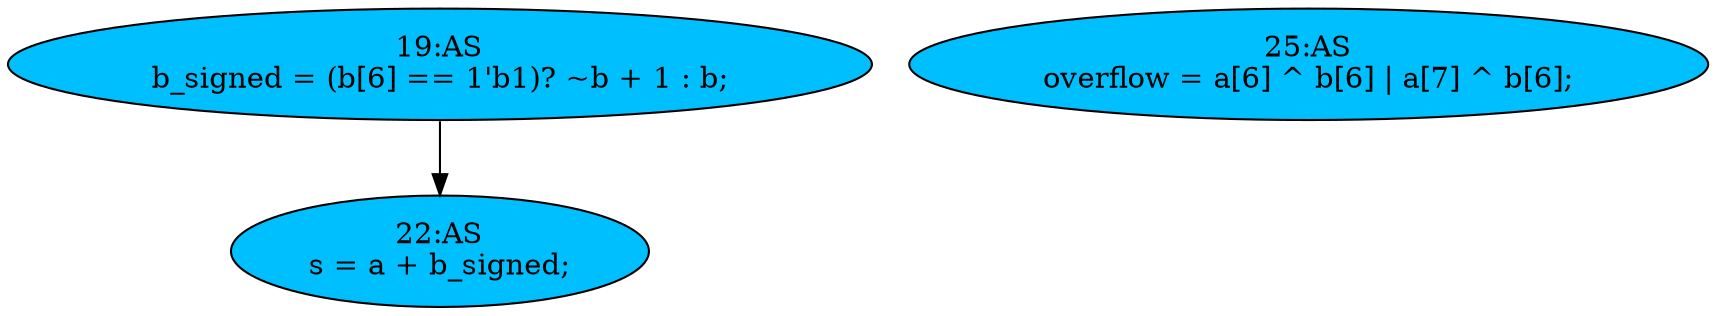 strict digraph "compose( ,  )" {
	node [label="\N"];
	"19:AS"	[ast="<pyverilog.vparser.ast.Assign object at 0x7f605b1a38d0>",
		def_var="['b_signed']",
		fillcolor=deepskyblue,
		label="19:AS
b_signed = (b[6] == 1'b1)? ~b + 1 : b;",
		statements="[]",
		style=filled,
		typ=Assign,
		use_var="['b', 'b', 'b']"];
	"22:AS"	[ast="<pyverilog.vparser.ast.Assign object at 0x7f605b1b1190>",
		def_var="['s']",
		fillcolor=deepskyblue,
		label="22:AS
s = a + b_signed;",
		statements="[]",
		style=filled,
		typ=Assign,
		use_var="['a', 'b_signed']"];
	"19:AS" -> "22:AS";
	"25:AS"	[ast="<pyverilog.vparser.ast.Assign object at 0x7f605b1a6190>",
		def_var="['overflow']",
		fillcolor=deepskyblue,
		label="25:AS
overflow = a[6] ^ b[6] | a[7] ^ b[6];",
		statements="[]",
		style=filled,
		typ=Assign,
		use_var="['a', 'b', 'a', 'b']"];
}
